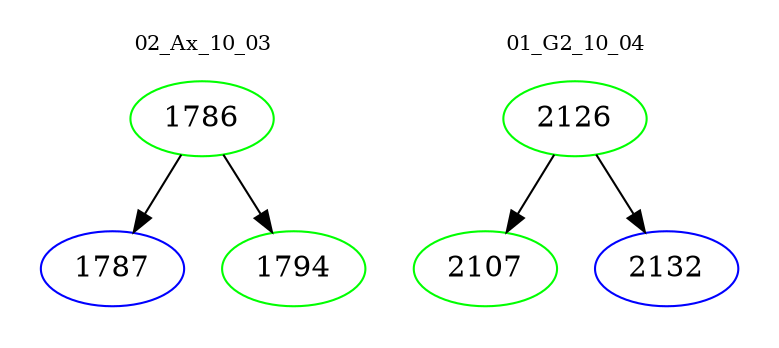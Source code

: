 digraph{
subgraph cluster_0 {
color = white
label = "02_Ax_10_03";
fontsize=10;
T0_1786 [label="1786", color="green"]
T0_1786 -> T0_1787 [color="black"]
T0_1787 [label="1787", color="blue"]
T0_1786 -> T0_1794 [color="black"]
T0_1794 [label="1794", color="green"]
}
subgraph cluster_1 {
color = white
label = "01_G2_10_04";
fontsize=10;
T1_2126 [label="2126", color="green"]
T1_2126 -> T1_2107 [color="black"]
T1_2107 [label="2107", color="green"]
T1_2126 -> T1_2132 [color="black"]
T1_2132 [label="2132", color="blue"]
}
}
